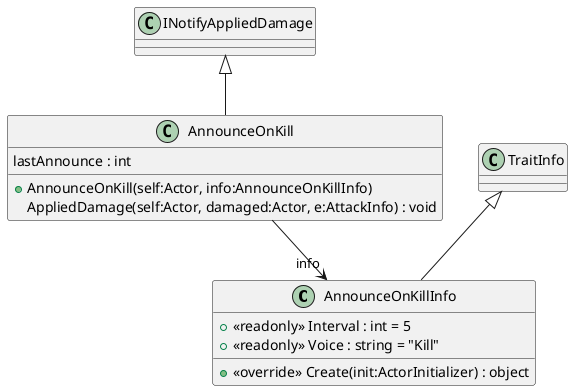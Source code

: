 @startuml
class AnnounceOnKillInfo {
    + <<readonly>> Interval : int = 5
    + <<readonly>> Voice : string = "Kill"
    + <<override>> Create(init:ActorInitializer) : object
}
class AnnounceOnKill {
    lastAnnounce : int
    + AnnounceOnKill(self:Actor, info:AnnounceOnKillInfo)
    AppliedDamage(self:Actor, damaged:Actor, e:AttackInfo) : void
}
TraitInfo <|-- AnnounceOnKillInfo
INotifyAppliedDamage <|-- AnnounceOnKill
AnnounceOnKill --> "info" AnnounceOnKillInfo
@enduml
